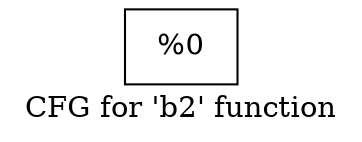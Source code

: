 digraph "CFG for 'b2' function" {
	label="CFG for 'b2' function";

	Node0x1ac7e00 [shape=record,label="{%0}"];
}
